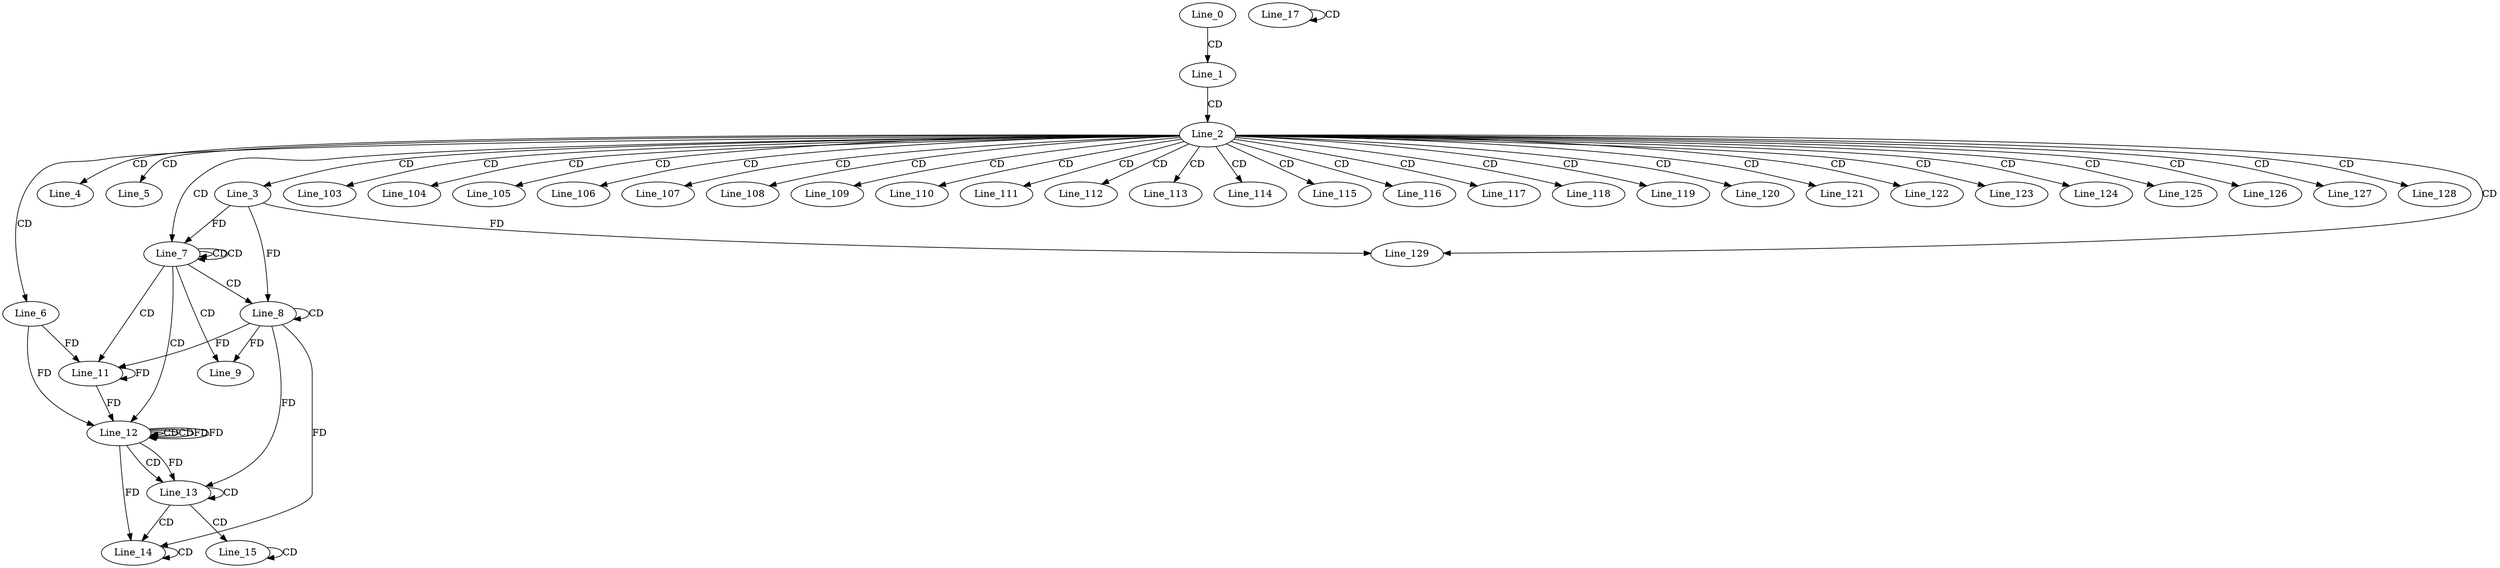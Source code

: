 digraph G {
  Line_0;
  Line_1;
  Line_2;
  Line_3;
  Line_4;
  Line_5;
  Line_6;
  Line_7;
  Line_7;
  Line_8;
  Line_8;
  Line_9;
  Line_11;
  Line_11;
  Line_12;
  Line_12;
  Line_12;
  Line_13;
  Line_13;
  Line_13;
  Line_14;
  Line_14;
  Line_15;
  Line_15;
  Line_17;
  Line_17;
  Line_103;
  Line_104;
  Line_105;
  Line_106;
  Line_107;
  Line_108;
  Line_109;
  Line_110;
  Line_111;
  Line_112;
  Line_113;
  Line_114;
  Line_115;
  Line_116;
  Line_117;
  Line_118;
  Line_119;
  Line_120;
  Line_121;
  Line_122;
  Line_123;
  Line_124;
  Line_125;
  Line_126;
  Line_127;
  Line_128;
  Line_129;
  Line_0 -> Line_1 [ label="CD" ];
  Line_1 -> Line_2 [ label="CD" ];
  Line_2 -> Line_3 [ label="CD" ];
  Line_2 -> Line_4 [ label="CD" ];
  Line_2 -> Line_5 [ label="CD" ];
  Line_2 -> Line_6 [ label="CD" ];
  Line_2 -> Line_7 [ label="CD" ];
  Line_7 -> Line_7 [ label="CD" ];
  Line_7 -> Line_7 [ label="CD" ];
  Line_3 -> Line_7 [ label="FD" ];
  Line_7 -> Line_8 [ label="CD" ];
  Line_8 -> Line_8 [ label="CD" ];
  Line_3 -> Line_8 [ label="FD" ];
  Line_7 -> Line_9 [ label="CD" ];
  Line_8 -> Line_9 [ label="FD" ];
  Line_7 -> Line_11 [ label="CD" ];
  Line_11 -> Line_11 [ label="FD" ];
  Line_6 -> Line_11 [ label="FD" ];
  Line_8 -> Line_11 [ label="FD" ];
  Line_7 -> Line_12 [ label="CD" ];
  Line_12 -> Line_12 [ label="CD" ];
  Line_11 -> Line_12 [ label="FD" ];
  Line_6 -> Line_12 [ label="FD" ];
  Line_12 -> Line_12 [ label="CD" ];
  Line_12 -> Line_12 [ label="FD" ];
  Line_12 -> Line_13 [ label="CD" ];
  Line_13 -> Line_13 [ label="CD" ];
  Line_8 -> Line_13 [ label="FD" ];
  Line_12 -> Line_13 [ label="FD" ];
  Line_13 -> Line_14 [ label="CD" ];
  Line_14 -> Line_14 [ label="CD" ];
  Line_8 -> Line_14 [ label="FD" ];
  Line_12 -> Line_14 [ label="FD" ];
  Line_13 -> Line_15 [ label="CD" ];
  Line_15 -> Line_15 [ label="CD" ];
  Line_17 -> Line_17 [ label="CD" ];
  Line_2 -> Line_103 [ label="CD" ];
  Line_2 -> Line_104 [ label="CD" ];
  Line_2 -> Line_105 [ label="CD" ];
  Line_2 -> Line_106 [ label="CD" ];
  Line_2 -> Line_107 [ label="CD" ];
  Line_2 -> Line_108 [ label="CD" ];
  Line_2 -> Line_109 [ label="CD" ];
  Line_2 -> Line_110 [ label="CD" ];
  Line_2 -> Line_111 [ label="CD" ];
  Line_2 -> Line_112 [ label="CD" ];
  Line_2 -> Line_113 [ label="CD" ];
  Line_2 -> Line_114 [ label="CD" ];
  Line_2 -> Line_115 [ label="CD" ];
  Line_2 -> Line_116 [ label="CD" ];
  Line_2 -> Line_117 [ label="CD" ];
  Line_2 -> Line_118 [ label="CD" ];
  Line_2 -> Line_119 [ label="CD" ];
  Line_2 -> Line_120 [ label="CD" ];
  Line_2 -> Line_121 [ label="CD" ];
  Line_2 -> Line_122 [ label="CD" ];
  Line_2 -> Line_123 [ label="CD" ];
  Line_2 -> Line_124 [ label="CD" ];
  Line_2 -> Line_125 [ label="CD" ];
  Line_2 -> Line_126 [ label="CD" ];
  Line_2 -> Line_127 [ label="CD" ];
  Line_2 -> Line_128 [ label="CD" ];
  Line_2 -> Line_129 [ label="CD" ];
  Line_3 -> Line_129 [ label="FD" ];
  Line_12 -> Line_12 [ label="FD" ];
}
